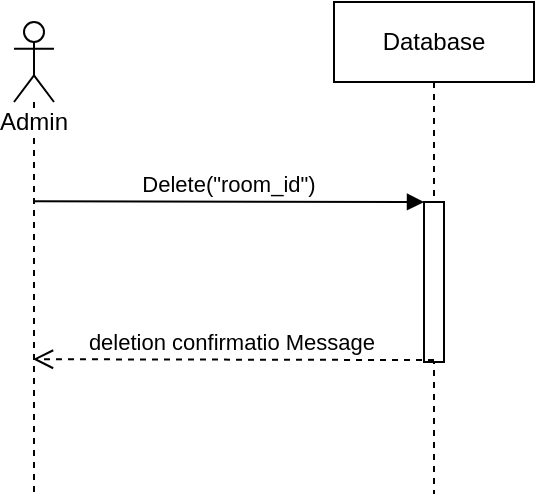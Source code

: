<mxfile version="10.5.1" type="github"><diagram id="XmcX7jWmVbIBfHb7WPNo" name="Page-1"><mxGraphModel dx="1010" dy="1682" grid="1" gridSize="10" guides="1" tooltips="1" connect="1" arrows="1" fold="1" page="1" pageScale="1" pageWidth="850" pageHeight="1100" math="0" shadow="0"><root><mxCell id="0"/><mxCell id="1" parent="0"/><mxCell id="2IfwN7p8955dfASi2Ft4-15" value="Database" style="shape=umlLifeline;perimeter=lifelinePerimeter;whiteSpace=wrap;html=1;container=1;collapsible=0;recursiveResize=0;outlineConnect=0;" parent="1" vertex="1"><mxGeometry x="270" y="-1006" width="100" height="246" as="geometry"/></mxCell><mxCell id="2IfwN7p8955dfASi2Ft4-16" value="" style="html=1;points=[];perimeter=orthogonalPerimeter;" parent="2IfwN7p8955dfASi2Ft4-15" vertex="1"><mxGeometry x="45" y="100" width="10" height="80" as="geometry"/></mxCell><mxCell id="2IfwN7p8955dfASi2Ft4-17" value="Admin" style="shape=umlLifeline;participant=umlActor;perimeter=lifelinePerimeter;whiteSpace=wrap;html=1;container=1;collapsible=0;recursiveResize=0;verticalAlign=top;spacingTop=36;labelBackgroundColor=#ffffff;outlineConnect=0;" parent="1" vertex="1"><mxGeometry x="110" y="-996" width="20" height="236" as="geometry"/></mxCell><mxCell id="2IfwN7p8955dfASi2Ft4-18" value="Delete(&quot;room_id&quot;)" style="html=1;verticalAlign=bottom;endArrow=block;entryX=0;entryY=0;" parent="1" edge="1"><mxGeometry relative="1" as="geometry"><mxPoint x="120" y="-906.4" as="sourcePoint"/><mxPoint x="315" y="-906" as="targetPoint"/></mxGeometry></mxCell><mxCell id="2IfwN7p8955dfASi2Ft4-19" value="deletion confirmatio Message&amp;nbsp;" style="html=1;verticalAlign=bottom;endArrow=open;dashed=1;endSize=8;exitX=0.5;exitY=0.988;exitDx=0;exitDy=0;exitPerimeter=0;" parent="1" source="2IfwN7p8955dfASi2Ft4-16" edge="1"><mxGeometry relative="1" as="geometry"><mxPoint x="250" y="-827.4" as="sourcePoint"/><mxPoint x="119.5" y="-827.4" as="targetPoint"/></mxGeometry></mxCell></root></mxGraphModel></diagram></mxfile>
